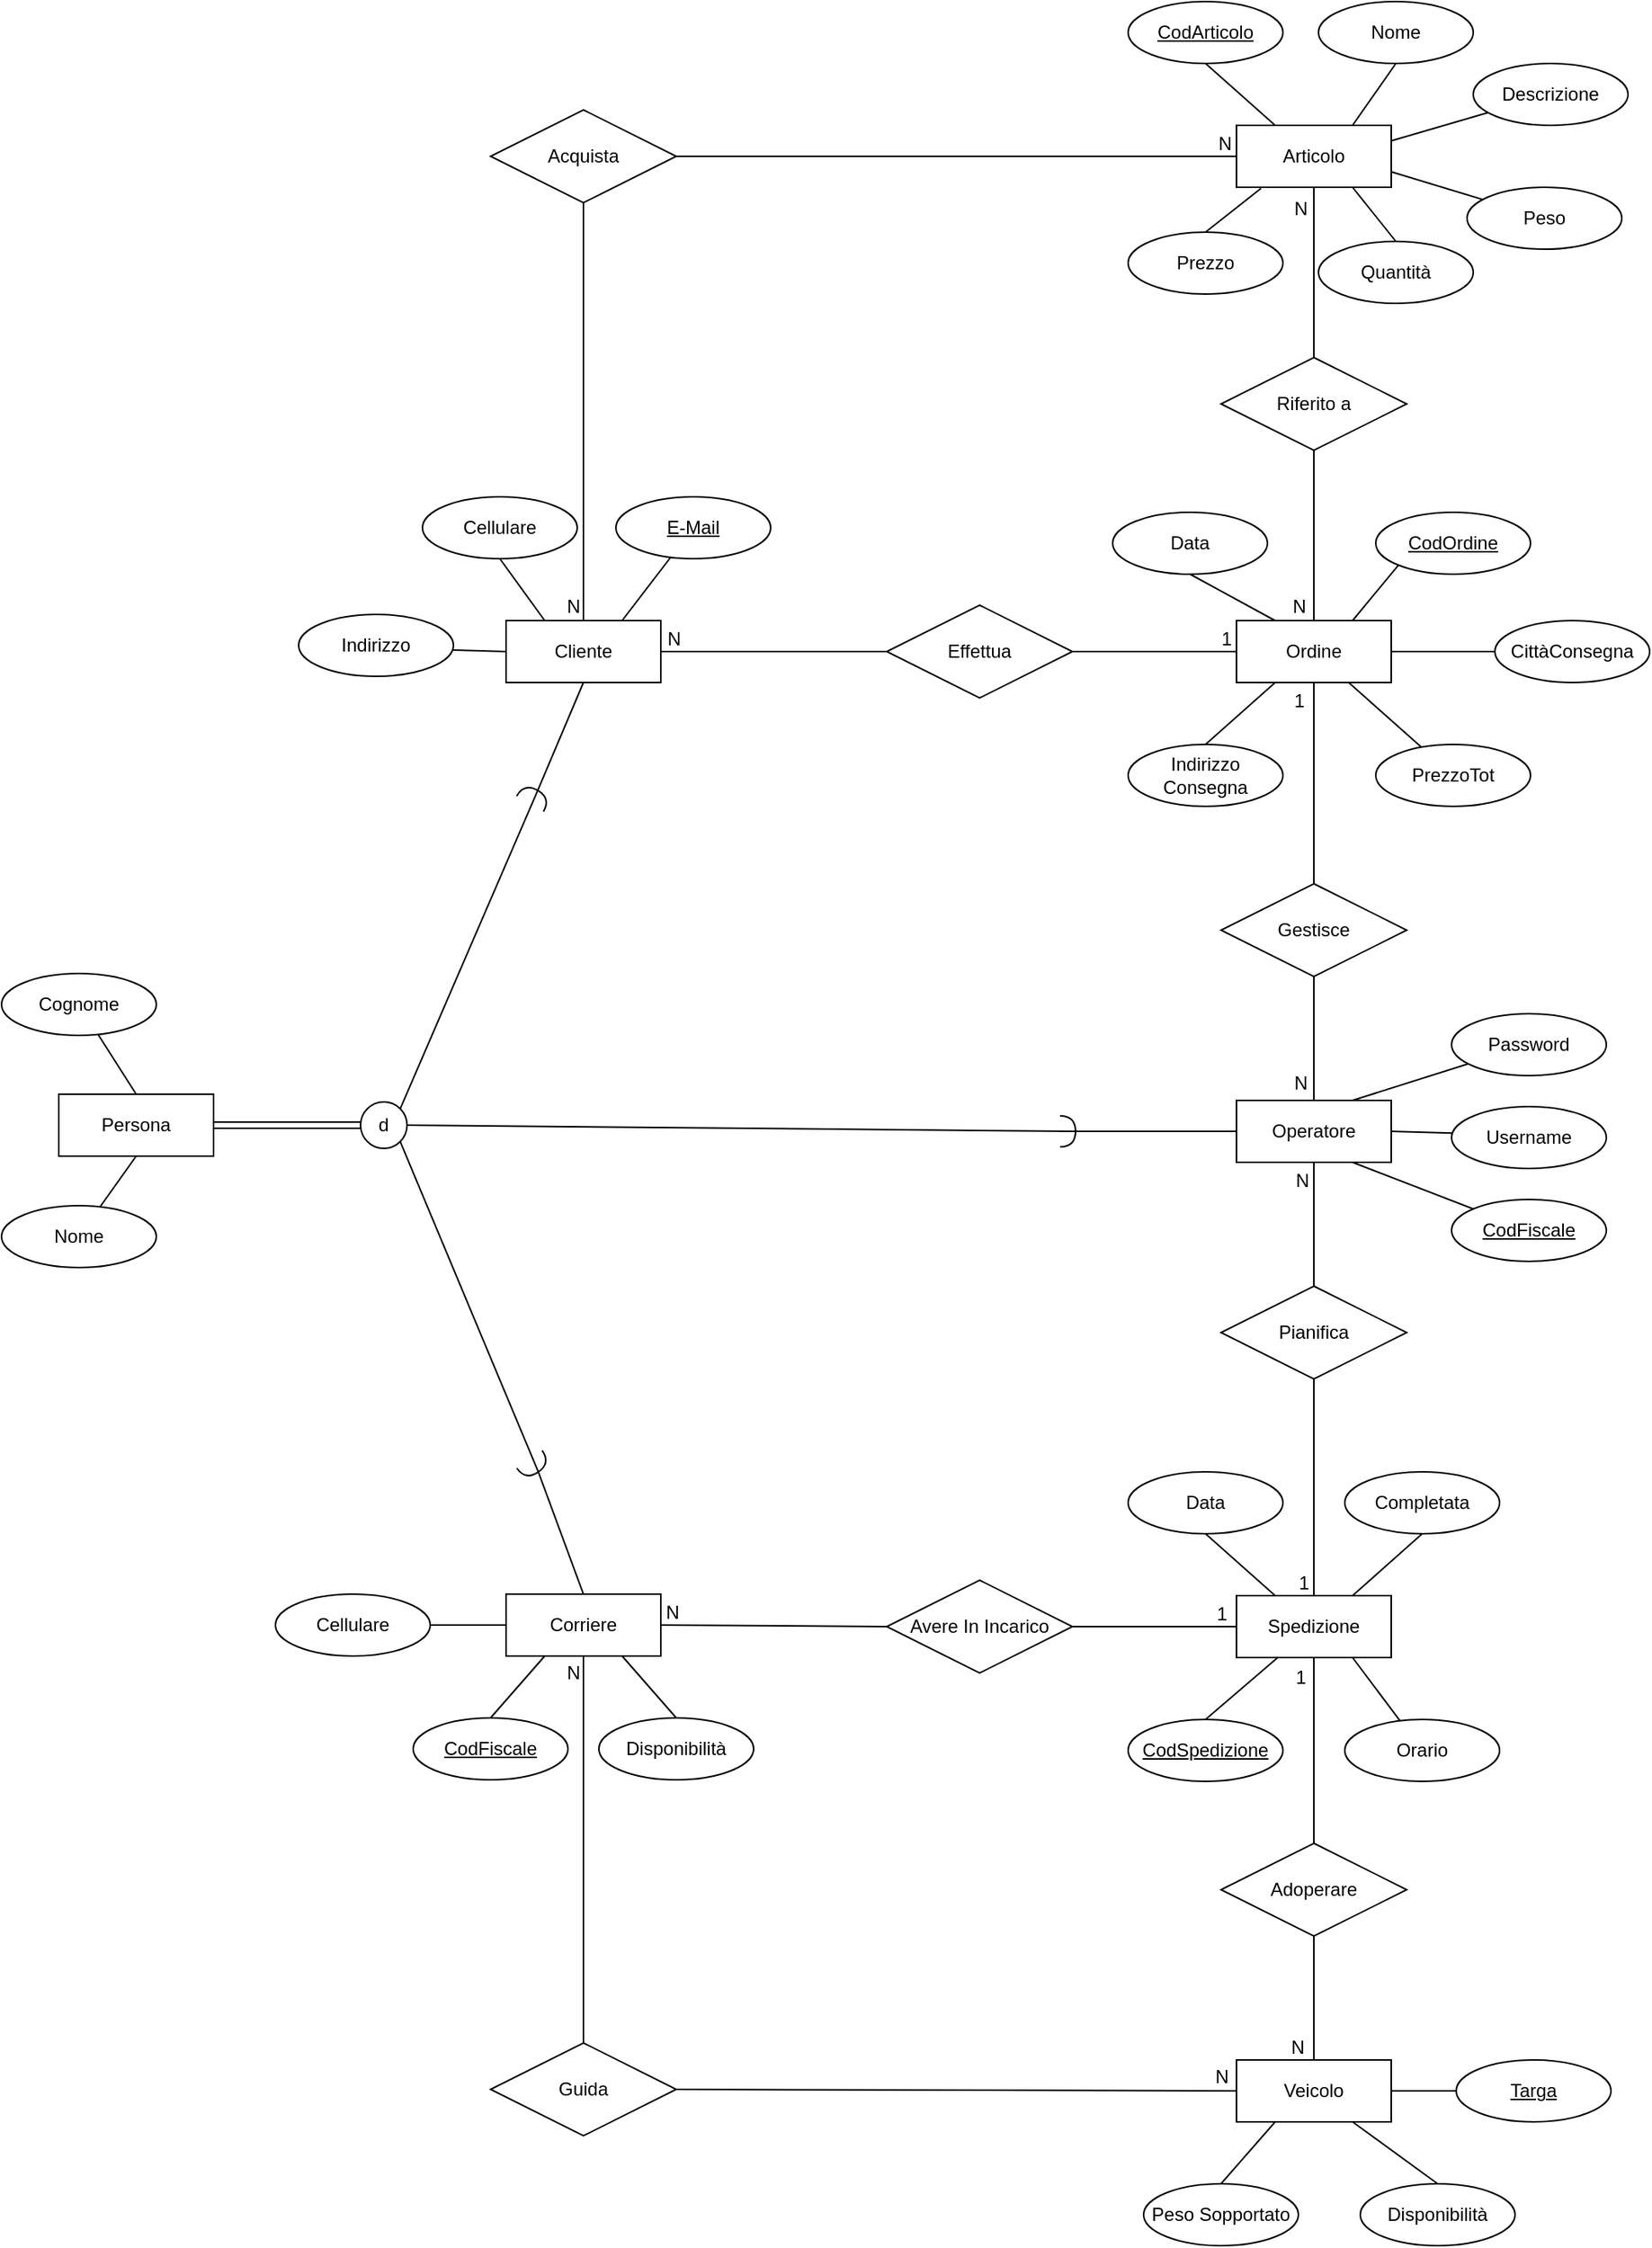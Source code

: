 <mxfile version="22.1.16" type="device">
  <diagram id="R2lEEEUBdFMjLlhIrx00" name="Page-1">
    <mxGraphModel dx="1450" dy="1653" grid="0" gridSize="10" guides="1" tooltips="1" connect="1" arrows="1" fold="1" page="1" pageScale="1" pageWidth="1150" pageHeight="1500" math="0" shadow="0" extFonts="Permanent Marker^https://fonts.googleapis.com/css?family=Permanent+Marker">
      <root>
        <mxCell id="0" />
        <mxCell id="1" parent="0" />
        <mxCell id="kjEeOHRWE89FyBnJIbyZ-1" style="edgeStyle=none;rounded=0;orthogonalLoop=1;jettySize=auto;html=1;exitX=0.75;exitY=0;exitDx=0;exitDy=0;entryX=0.5;entryY=1;entryDx=0;entryDy=0;endArrow=none;endFill=0;" parent="1" source="kjEeOHRWE89FyBnJIbyZ-7" target="kjEeOHRWE89FyBnJIbyZ-9" edge="1">
          <mxGeometry relative="1" as="geometry" />
        </mxCell>
        <mxCell id="kjEeOHRWE89FyBnJIbyZ-2" style="edgeStyle=none;rounded=0;orthogonalLoop=1;jettySize=auto;html=1;exitX=0.25;exitY=0;exitDx=0;exitDy=0;entryX=0.5;entryY=1;entryDx=0;entryDy=0;endArrow=none;endFill=0;" parent="1" source="kjEeOHRWE89FyBnJIbyZ-7" target="kjEeOHRWE89FyBnJIbyZ-8" edge="1">
          <mxGeometry relative="1" as="geometry" />
        </mxCell>
        <mxCell id="kjEeOHRWE89FyBnJIbyZ-3" style="edgeStyle=none;rounded=0;orthogonalLoop=1;jettySize=auto;html=1;endArrow=none;endFill=0;exitX=1;exitY=0.25;exitDx=0;exitDy=0;" parent="1" source="kjEeOHRWE89FyBnJIbyZ-7" target="kjEeOHRWE89FyBnJIbyZ-10" edge="1">
          <mxGeometry relative="1" as="geometry">
            <mxPoint x="1991" y="125" as="sourcePoint" />
          </mxGeometry>
        </mxCell>
        <mxCell id="kjEeOHRWE89FyBnJIbyZ-4" style="edgeStyle=none;rounded=0;orthogonalLoop=1;jettySize=auto;html=1;exitX=0.158;exitY=1.019;exitDx=0;exitDy=0;entryX=0.5;entryY=0;entryDx=0;entryDy=0;endArrow=none;endFill=0;exitPerimeter=0;" parent="1" source="kjEeOHRWE89FyBnJIbyZ-7" target="kjEeOHRWE89FyBnJIbyZ-11" edge="1">
          <mxGeometry relative="1" as="geometry" />
        </mxCell>
        <mxCell id="kjEeOHRWE89FyBnJIbyZ-6" style="edgeStyle=none;rounded=0;orthogonalLoop=1;jettySize=auto;html=1;exitX=0.75;exitY=1;exitDx=0;exitDy=0;entryX=0.5;entryY=0;entryDx=0;entryDy=0;endArrow=none;endFill=0;" parent="1" source="kjEeOHRWE89FyBnJIbyZ-7" target="kjEeOHRWE89FyBnJIbyZ-12" edge="1">
          <mxGeometry relative="1" as="geometry" />
        </mxCell>
        <mxCell id="kjEeOHRWE89FyBnJIbyZ-7" value="Articolo" style="whiteSpace=wrap;html=1;align=center;" parent="1" vertex="1">
          <mxGeometry x="1991" y="105" width="100" height="40" as="geometry" />
        </mxCell>
        <mxCell id="kjEeOHRWE89FyBnJIbyZ-8" value="CodArticolo" style="ellipse;whiteSpace=wrap;html=1;align=center;fontStyle=4;" parent="1" vertex="1">
          <mxGeometry x="1921" y="25" width="100" height="40" as="geometry" />
        </mxCell>
        <mxCell id="kjEeOHRWE89FyBnJIbyZ-9" value="Nome" style="ellipse;whiteSpace=wrap;html=1;align=center;" parent="1" vertex="1">
          <mxGeometry x="2044" y="25" width="100" height="40" as="geometry" />
        </mxCell>
        <mxCell id="kjEeOHRWE89FyBnJIbyZ-10" value="Descrizione" style="ellipse;whiteSpace=wrap;html=1;align=center;" parent="1" vertex="1">
          <mxGeometry x="2144" y="65" width="100" height="40" as="geometry" />
        </mxCell>
        <mxCell id="kjEeOHRWE89FyBnJIbyZ-11" value="Prezzo" style="ellipse;whiteSpace=wrap;html=1;align=center;" parent="1" vertex="1">
          <mxGeometry x="1921" y="174" width="100" height="40" as="geometry" />
        </mxCell>
        <mxCell id="kjEeOHRWE89FyBnJIbyZ-12" value="Quantità" style="ellipse;whiteSpace=wrap;html=1;align=center;" parent="1" vertex="1">
          <mxGeometry x="2044" y="180" width="100" height="40" as="geometry" />
        </mxCell>
        <mxCell id="kjEeOHRWE89FyBnJIbyZ-13" style="edgeStyle=none;rounded=0;orthogonalLoop=1;jettySize=auto;html=1;exitX=0.75;exitY=0;exitDx=0;exitDy=0;entryX=0;entryY=1;entryDx=0;entryDy=0;endArrow=none;endFill=0;" parent="1" source="kjEeOHRWE89FyBnJIbyZ-17" target="kjEeOHRWE89FyBnJIbyZ-20" edge="1">
          <mxGeometry relative="1" as="geometry" />
        </mxCell>
        <mxCell id="kjEeOHRWE89FyBnJIbyZ-14" style="edgeStyle=none;rounded=0;orthogonalLoop=1;jettySize=auto;html=1;exitX=0.25;exitY=0;exitDx=0;exitDy=0;entryX=0.5;entryY=1;entryDx=0;entryDy=0;endArrow=none;endFill=0;" parent="1" source="kjEeOHRWE89FyBnJIbyZ-17" target="kjEeOHRWE89FyBnJIbyZ-19" edge="1">
          <mxGeometry relative="1" as="geometry" />
        </mxCell>
        <mxCell id="kjEeOHRWE89FyBnJIbyZ-15" style="edgeStyle=none;rounded=0;orthogonalLoop=1;jettySize=auto;html=1;exitX=1;exitY=0.5;exitDx=0;exitDy=0;entryX=0;entryY=0.5;entryDx=0;entryDy=0;endArrow=none;endFill=0;" parent="1" source="kjEeOHRWE89FyBnJIbyZ-17" target="kjEeOHRWE89FyBnJIbyZ-21" edge="1">
          <mxGeometry relative="1" as="geometry" />
        </mxCell>
        <mxCell id="kjEeOHRWE89FyBnJIbyZ-16" style="edgeStyle=none;rounded=0;orthogonalLoop=1;jettySize=auto;html=1;exitX=0.25;exitY=1;exitDx=0;exitDy=0;entryX=0.5;entryY=0;entryDx=0;entryDy=0;endArrow=none;endFill=0;" parent="1" source="kjEeOHRWE89FyBnJIbyZ-17" target="kjEeOHRWE89FyBnJIbyZ-22" edge="1">
          <mxGeometry relative="1" as="geometry" />
        </mxCell>
        <mxCell id="kjEeOHRWE89FyBnJIbyZ-17" value="Ordine" style="whiteSpace=wrap;html=1;align=center;" parent="1" vertex="1">
          <mxGeometry x="1991" y="425" width="100" height="40" as="geometry" />
        </mxCell>
        <mxCell id="kjEeOHRWE89FyBnJIbyZ-18" value="Riferito a" style="shape=rhombus;perimeter=rhombusPerimeter;whiteSpace=wrap;html=1;align=center;" parent="1" vertex="1">
          <mxGeometry x="1981" y="255" width="120" height="60" as="geometry" />
        </mxCell>
        <mxCell id="kjEeOHRWE89FyBnJIbyZ-19" value="Data" style="ellipse;whiteSpace=wrap;html=1;align=center;" parent="1" vertex="1">
          <mxGeometry x="1911" y="355" width="100" height="40" as="geometry" />
        </mxCell>
        <mxCell id="kjEeOHRWE89FyBnJIbyZ-20" value="CodOrdine" style="ellipse;whiteSpace=wrap;html=1;align=center;fontStyle=4;" parent="1" vertex="1">
          <mxGeometry x="2081" y="355" width="100" height="40" as="geometry" />
        </mxCell>
        <mxCell id="kjEeOHRWE89FyBnJIbyZ-21" value="CittàConsegna" style="ellipse;whiteSpace=wrap;html=1;align=center;" parent="1" vertex="1">
          <mxGeometry x="2158" y="425" width="100" height="40" as="geometry" />
        </mxCell>
        <mxCell id="kjEeOHRWE89FyBnJIbyZ-22" value="Indirizzo Consegna" style="ellipse;whiteSpace=wrap;html=1;align=center;" parent="1" vertex="1">
          <mxGeometry x="1921" y="505" width="100" height="40" as="geometry" />
        </mxCell>
        <mxCell id="kjEeOHRWE89FyBnJIbyZ-23" value="" style="endArrow=none;html=1;rounded=0;entryX=0.5;entryY=0;entryDx=0;entryDy=0;exitX=0.5;exitY=1;exitDx=0;exitDy=0;" parent="1" source="kjEeOHRWE89FyBnJIbyZ-18" target="kjEeOHRWE89FyBnJIbyZ-17" edge="1">
          <mxGeometry relative="1" as="geometry">
            <mxPoint x="1961" y="595" as="sourcePoint" />
            <mxPoint x="2121" y="595" as="targetPoint" />
            <Array as="points" />
          </mxGeometry>
        </mxCell>
        <mxCell id="kjEeOHRWE89FyBnJIbyZ-24" value="N" style="resizable=0;html=1;whiteSpace=wrap;align=right;verticalAlign=bottom;" parent="kjEeOHRWE89FyBnJIbyZ-23" connectable="0" vertex="1">
          <mxGeometry x="1" relative="1" as="geometry">
            <mxPoint x="-4" y="-1" as="offset" />
          </mxGeometry>
        </mxCell>
        <mxCell id="kjEeOHRWE89FyBnJIbyZ-25" value="" style="endArrow=none;html=1;rounded=0;entryX=0.5;entryY=1;entryDx=0;entryDy=0;exitX=0.5;exitY=0;exitDx=0;exitDy=0;" parent="1" source="kjEeOHRWE89FyBnJIbyZ-18" target="kjEeOHRWE89FyBnJIbyZ-7" edge="1">
          <mxGeometry relative="1" as="geometry">
            <mxPoint x="1961" y="475" as="sourcePoint" />
            <mxPoint x="2121" y="475" as="targetPoint" />
          </mxGeometry>
        </mxCell>
        <mxCell id="kjEeOHRWE89FyBnJIbyZ-26" value="N" style="resizable=0;html=1;whiteSpace=wrap;align=right;verticalAlign=bottom;" parent="kjEeOHRWE89FyBnJIbyZ-25" connectable="0" vertex="1">
          <mxGeometry x="1" relative="1" as="geometry">
            <mxPoint x="-3" y="22" as="offset" />
          </mxGeometry>
        </mxCell>
        <mxCell id="kjEeOHRWE89FyBnJIbyZ-30" style="edgeStyle=none;rounded=0;orthogonalLoop=1;jettySize=auto;html=1;entryX=0.5;entryY=0;entryDx=0;entryDy=0;endArrow=none;endFill=0;" parent="1" source="kjEeOHRWE89FyBnJIbyZ-32" target="kjEeOHRWE89FyBnJIbyZ-33" edge="1">
          <mxGeometry relative="1" as="geometry" />
        </mxCell>
        <mxCell id="kjEeOHRWE89FyBnJIbyZ-31" style="edgeStyle=none;rounded=0;orthogonalLoop=1;jettySize=auto;html=1;exitX=0;exitY=0.5;exitDx=0;exitDy=0;" parent="1" source="kjEeOHRWE89FyBnJIbyZ-32" edge="1">
          <mxGeometry relative="1" as="geometry">
            <mxPoint x="1990.529" y="1075.176" as="targetPoint" />
          </mxGeometry>
        </mxCell>
        <mxCell id="kjEeOHRWE89FyBnJIbyZ-32" value="Spedizione" style="whiteSpace=wrap;html=1;align=center;" parent="1" vertex="1">
          <mxGeometry x="1991" y="1055" width="100" height="40" as="geometry" />
        </mxCell>
        <mxCell id="kjEeOHRWE89FyBnJIbyZ-33" value="CodSpedizione" style="ellipse;whiteSpace=wrap;html=1;align=center;fontStyle=4;" parent="1" vertex="1">
          <mxGeometry x="1921" y="1135" width="100" height="40" as="geometry" />
        </mxCell>
        <mxCell id="kjEeOHRWE89FyBnJIbyZ-34" style="edgeStyle=none;rounded=0;orthogonalLoop=1;jettySize=auto;html=1;exitX=0.5;exitY=1;exitDx=0;exitDy=0;entryX=0.25;entryY=0;entryDx=0;entryDy=0;endArrow=none;endFill=0;" parent="1" source="kjEeOHRWE89FyBnJIbyZ-35" target="kjEeOHRWE89FyBnJIbyZ-32" edge="1">
          <mxGeometry relative="1" as="geometry" />
        </mxCell>
        <mxCell id="kjEeOHRWE89FyBnJIbyZ-35" value="Data" style="ellipse;whiteSpace=wrap;html=1;align=center;" parent="1" vertex="1">
          <mxGeometry x="1921" y="975" width="100" height="40" as="geometry" />
        </mxCell>
        <mxCell id="kjEeOHRWE89FyBnJIbyZ-36" style="edgeStyle=none;rounded=0;orthogonalLoop=1;jettySize=auto;html=1;exitX=0.5;exitY=1;exitDx=0;exitDy=0;entryX=0.75;entryY=0;entryDx=0;entryDy=0;endArrow=none;endFill=0;" parent="1" source="kjEeOHRWE89FyBnJIbyZ-37" target="kjEeOHRWE89FyBnJIbyZ-32" edge="1">
          <mxGeometry relative="1" as="geometry" />
        </mxCell>
        <mxCell id="kjEeOHRWE89FyBnJIbyZ-37" value="Completata" style="ellipse;whiteSpace=wrap;html=1;align=center;" parent="1" vertex="1">
          <mxGeometry x="2061" y="975" width="100" height="40" as="geometry" />
        </mxCell>
        <mxCell id="kjEeOHRWE89FyBnJIbyZ-38" value="Veicolo" style="whiteSpace=wrap;html=1;align=center;" parent="1" vertex="1">
          <mxGeometry x="1991" y="1355" width="100" height="40" as="geometry" />
        </mxCell>
        <mxCell id="kjEeOHRWE89FyBnJIbyZ-39" value="Adoperare" style="shape=rhombus;perimeter=rhombusPerimeter;whiteSpace=wrap;html=1;align=center;" parent="1" vertex="1">
          <mxGeometry x="1981" y="1215" width="120" height="60" as="geometry" />
        </mxCell>
        <mxCell id="kjEeOHRWE89FyBnJIbyZ-40" style="edgeStyle=none;rounded=0;orthogonalLoop=1;jettySize=auto;html=1;entryX=1;entryY=0.5;entryDx=0;entryDy=0;endArrow=none;endFill=0;" parent="1" source="kjEeOHRWE89FyBnJIbyZ-41" target="kjEeOHRWE89FyBnJIbyZ-38" edge="1">
          <mxGeometry relative="1" as="geometry" />
        </mxCell>
        <mxCell id="kjEeOHRWE89FyBnJIbyZ-41" value="Targa" style="ellipse;whiteSpace=wrap;html=1;align=center;fontStyle=4;" parent="1" vertex="1">
          <mxGeometry x="2133" y="1355" width="100" height="40" as="geometry" />
        </mxCell>
        <mxCell id="kjEeOHRWE89FyBnJIbyZ-42" style="edgeStyle=none;rounded=0;orthogonalLoop=1;jettySize=auto;html=1;exitX=0.5;exitY=0;exitDx=0;exitDy=0;entryX=0.25;entryY=1;entryDx=0;entryDy=0;endArrow=none;endFill=0;" parent="1" source="kjEeOHRWE89FyBnJIbyZ-43" target="kjEeOHRWE89FyBnJIbyZ-38" edge="1">
          <mxGeometry relative="1" as="geometry" />
        </mxCell>
        <mxCell id="kjEeOHRWE89FyBnJIbyZ-43" value="Peso Sopportato" style="ellipse;whiteSpace=wrap;html=1;align=center;" parent="1" vertex="1">
          <mxGeometry x="1931" y="1435" width="100" height="40" as="geometry" />
        </mxCell>
        <mxCell id="kjEeOHRWE89FyBnJIbyZ-44" style="edgeStyle=none;rounded=0;orthogonalLoop=1;jettySize=auto;html=1;exitX=0.5;exitY=0;exitDx=0;exitDy=0;entryX=0.75;entryY=1;entryDx=0;entryDy=0;endArrow=none;endFill=0;" parent="1" source="kjEeOHRWE89FyBnJIbyZ-45" target="kjEeOHRWE89FyBnJIbyZ-38" edge="1">
          <mxGeometry relative="1" as="geometry" />
        </mxCell>
        <mxCell id="kjEeOHRWE89FyBnJIbyZ-45" value="Disponibilità" style="ellipse;whiteSpace=wrap;html=1;align=center;" parent="1" vertex="1">
          <mxGeometry x="2071" y="1435" width="100" height="40" as="geometry" />
        </mxCell>
        <mxCell id="kjEeOHRWE89FyBnJIbyZ-49" value="" style="endArrow=none;html=1;rounded=0;entryX=0.5;entryY=1;entryDx=0;entryDy=0;exitX=0.5;exitY=0;exitDx=0;exitDy=0;" parent="1" source="kjEeOHRWE89FyBnJIbyZ-39" target="kjEeOHRWE89FyBnJIbyZ-32" edge="1">
          <mxGeometry relative="1" as="geometry">
            <mxPoint x="1841" y="955" as="sourcePoint" />
            <mxPoint x="2001" y="955" as="targetPoint" />
          </mxGeometry>
        </mxCell>
        <mxCell id="kjEeOHRWE89FyBnJIbyZ-50" value="N" style="resizable=0;html=1;whiteSpace=wrap;align=right;verticalAlign=bottom;" parent="kjEeOHRWE89FyBnJIbyZ-49" connectable="0" vertex="1">
          <mxGeometry x="1" relative="1" as="geometry">
            <mxPoint x="-5" y="260" as="offset" />
          </mxGeometry>
        </mxCell>
        <mxCell id="kjEeOHRWE89FyBnJIbyZ-51" value="" style="endArrow=none;html=1;rounded=0;entryX=0.5;entryY=0;entryDx=0;entryDy=0;exitX=0.5;exitY=1;exitDx=0;exitDy=0;" parent="1" source="kjEeOHRWE89FyBnJIbyZ-39" target="kjEeOHRWE89FyBnJIbyZ-38" edge="1">
          <mxGeometry relative="1" as="geometry">
            <mxPoint x="1841" y="955" as="sourcePoint" />
            <mxPoint x="2001" y="955" as="targetPoint" />
          </mxGeometry>
        </mxCell>
        <mxCell id="kjEeOHRWE89FyBnJIbyZ-52" value="1" style="resizable=0;html=1;whiteSpace=wrap;align=right;verticalAlign=bottom;" parent="kjEeOHRWE89FyBnJIbyZ-51" connectable="0" vertex="1">
          <mxGeometry x="1" relative="1" as="geometry">
            <mxPoint x="-4" y="-239" as="offset" />
          </mxGeometry>
        </mxCell>
        <mxCell id="kjEeOHRWE89FyBnJIbyZ-53" style="rounded=0;orthogonalLoop=1;jettySize=auto;html=1;endArrow=none;endFill=0;" parent="1" source="kjEeOHRWE89FyBnJIbyZ-54" target="kjEeOHRWE89FyBnJIbyZ-17" edge="1">
          <mxGeometry relative="1" as="geometry" />
        </mxCell>
        <mxCell id="kjEeOHRWE89FyBnJIbyZ-54" value="PrezzoTot" style="ellipse;whiteSpace=wrap;html=1;align=center;" parent="1" vertex="1">
          <mxGeometry x="2081" y="505" width="100" height="40" as="geometry" />
        </mxCell>
        <mxCell id="kjEeOHRWE89FyBnJIbyZ-55" value="Operatore" style="whiteSpace=wrap;html=1;align=center;" parent="1" vertex="1">
          <mxGeometry x="1991" y="735" width="100" height="40" as="geometry" />
        </mxCell>
        <mxCell id="kjEeOHRWE89FyBnJIbyZ-56" style="rounded=0;orthogonalLoop=1;jettySize=auto;html=1;entryX=0.75;entryY=1;entryDx=0;entryDy=0;endArrow=none;endFill=0;" parent="1" source="kjEeOHRWE89FyBnJIbyZ-57" target="kjEeOHRWE89FyBnJIbyZ-32" edge="1">
          <mxGeometry relative="1" as="geometry" />
        </mxCell>
        <mxCell id="kjEeOHRWE89FyBnJIbyZ-57" value="Orario" style="ellipse;whiteSpace=wrap;html=1;align=center;" parent="1" vertex="1">
          <mxGeometry x="2061" y="1135" width="100" height="40" as="geometry" />
        </mxCell>
        <mxCell id="kjEeOHRWE89FyBnJIbyZ-58" value="Pianifica" style="shape=rhombus;perimeter=rhombusPerimeter;whiteSpace=wrap;html=1;align=center;" parent="1" vertex="1">
          <mxGeometry x="1981" y="855" width="120" height="60" as="geometry" />
        </mxCell>
        <mxCell id="kjEeOHRWE89FyBnJIbyZ-59" value="" style="endArrow=none;html=1;rounded=0;entryX=0.5;entryY=0;entryDx=0;entryDy=0;exitX=0.5;exitY=1;exitDx=0;exitDy=0;" parent="1" source="kjEeOHRWE89FyBnJIbyZ-58" target="kjEeOHRWE89FyBnJIbyZ-32" edge="1">
          <mxGeometry relative="1" as="geometry">
            <mxPoint x="2091" y="895" as="sourcePoint" />
            <mxPoint x="2251" y="895" as="targetPoint" />
          </mxGeometry>
        </mxCell>
        <mxCell id="kjEeOHRWE89FyBnJIbyZ-60" value="N" style="resizable=0;html=1;whiteSpace=wrap;align=right;verticalAlign=bottom;" parent="kjEeOHRWE89FyBnJIbyZ-59" connectable="0" vertex="1">
          <mxGeometry x="1" relative="1" as="geometry">
            <mxPoint x="-2" y="-260" as="offset" />
          </mxGeometry>
        </mxCell>
        <mxCell id="kjEeOHRWE89FyBnJIbyZ-61" value="" style="endArrow=none;html=1;rounded=0;entryX=0.5;entryY=1;entryDx=0;entryDy=0;exitX=0.5;exitY=0;exitDx=0;exitDy=0;" parent="1" source="kjEeOHRWE89FyBnJIbyZ-58" target="kjEeOHRWE89FyBnJIbyZ-55" edge="1">
          <mxGeometry relative="1" as="geometry">
            <mxPoint x="2091" y="995" as="sourcePoint" />
            <mxPoint x="2251" y="995" as="targetPoint" />
          </mxGeometry>
        </mxCell>
        <mxCell id="kjEeOHRWE89FyBnJIbyZ-62" value="1" style="resizable=0;html=1;whiteSpace=wrap;align=right;verticalAlign=bottom;" parent="kjEeOHRWE89FyBnJIbyZ-61" connectable="0" vertex="1">
          <mxGeometry x="1" relative="1" as="geometry">
            <mxPoint x="-2" y="280" as="offset" />
          </mxGeometry>
        </mxCell>
        <mxCell id="kjEeOHRWE89FyBnJIbyZ-63" value="Gestisce" style="shape=rhombus;perimeter=rhombusPerimeter;whiteSpace=wrap;html=1;align=center;" parent="1" vertex="1">
          <mxGeometry x="1981" y="595" width="120" height="60" as="geometry" />
        </mxCell>
        <mxCell id="kjEeOHRWE89FyBnJIbyZ-64" value="" style="endArrow=none;html=1;rounded=0;entryX=0.5;entryY=1;entryDx=0;entryDy=0;exitX=0.5;exitY=0;exitDx=0;exitDy=0;" parent="1" source="kjEeOHRWE89FyBnJIbyZ-63" target="kjEeOHRWE89FyBnJIbyZ-17" edge="1">
          <mxGeometry relative="1" as="geometry">
            <mxPoint x="2091" y="635" as="sourcePoint" />
            <mxPoint x="2251" y="635" as="targetPoint" />
          </mxGeometry>
        </mxCell>
        <mxCell id="kjEeOHRWE89FyBnJIbyZ-65" value="N" style="resizable=0;html=1;whiteSpace=wrap;align=right;verticalAlign=bottom;" parent="kjEeOHRWE89FyBnJIbyZ-64" connectable="0" vertex="1">
          <mxGeometry x="1" relative="1" as="geometry">
            <mxPoint x="-3" y="267" as="offset" />
          </mxGeometry>
        </mxCell>
        <mxCell id="kjEeOHRWE89FyBnJIbyZ-66" value="" style="endArrow=none;html=1;rounded=0;entryX=0.5;entryY=0;entryDx=0;entryDy=0;exitX=0.5;exitY=1;exitDx=0;exitDy=0;" parent="1" source="kjEeOHRWE89FyBnJIbyZ-63" target="kjEeOHRWE89FyBnJIbyZ-55" edge="1">
          <mxGeometry relative="1" as="geometry">
            <mxPoint x="2091" y="635" as="sourcePoint" />
            <mxPoint x="2251" y="635" as="targetPoint" />
          </mxGeometry>
        </mxCell>
        <mxCell id="kjEeOHRWE89FyBnJIbyZ-67" value="1" style="resizable=0;html=1;whiteSpace=wrap;align=right;verticalAlign=bottom;" parent="kjEeOHRWE89FyBnJIbyZ-66" connectable="0" vertex="1">
          <mxGeometry x="1" relative="1" as="geometry">
            <mxPoint x="-5" y="-250" as="offset" />
          </mxGeometry>
        </mxCell>
        <mxCell id="kjEeOHRWE89FyBnJIbyZ-68" style="edgeStyle=none;rounded=0;orthogonalLoop=1;jettySize=auto;html=1;entryX=1;entryY=0.5;entryDx=0;entryDy=0;endArrow=none;endFill=0;exitX=1;exitY=0.5;exitDx=0;exitDy=0;" parent="1" source="kjEeOHRWE89FyBnJIbyZ-72" target="kjEeOHRWE89FyBnJIbyZ-55" edge="1">
          <mxGeometry relative="1" as="geometry">
            <mxPoint x="1947.477" y="781.321" as="sourcePoint" />
          </mxGeometry>
        </mxCell>
        <mxCell id="kjEeOHRWE89FyBnJIbyZ-69" style="edgeStyle=none;rounded=0;orthogonalLoop=1;jettySize=auto;html=1;entryX=0.75;entryY=1;entryDx=0;entryDy=0;endArrow=none;endFill=0;" parent="1" source="kjEeOHRWE89FyBnJIbyZ-70" target="kjEeOHRWE89FyBnJIbyZ-55" edge="1">
          <mxGeometry relative="1" as="geometry" />
        </mxCell>
        <mxCell id="kjEeOHRWE89FyBnJIbyZ-70" value="CodFiscale" style="ellipse;whiteSpace=wrap;html=1;align=center;fontStyle=4;" parent="1" vertex="1">
          <mxGeometry x="2130" y="799" width="100" height="40" as="geometry" />
        </mxCell>
        <mxCell id="kjEeOHRWE89FyBnJIbyZ-72" value="Username" style="ellipse;whiteSpace=wrap;html=1;align=center;" parent="1" vertex="1">
          <mxGeometry x="2130" y="739" width="100" height="40" as="geometry" />
        </mxCell>
        <mxCell id="kjEeOHRWE89FyBnJIbyZ-73" style="edgeStyle=none;rounded=0;orthogonalLoop=1;jettySize=auto;html=1;entryX=0.75;entryY=0;entryDx=0;entryDy=0;endArrow=none;endFill=0;" parent="1" source="kjEeOHRWE89FyBnJIbyZ-74" target="kjEeOHRWE89FyBnJIbyZ-55" edge="1">
          <mxGeometry relative="1" as="geometry" />
        </mxCell>
        <mxCell id="kjEeOHRWE89FyBnJIbyZ-74" value="Password" style="ellipse;whiteSpace=wrap;html=1;align=center;" parent="1" vertex="1">
          <mxGeometry x="2130" y="679" width="100" height="40" as="geometry" />
        </mxCell>
        <mxCell id="kjEeOHRWE89FyBnJIbyZ-76" style="rounded=0;orthogonalLoop=1;jettySize=auto;html=1;entryX=1;entryY=0.75;entryDx=0;entryDy=0;endArrow=none;endFill=0;" parent="1" source="kjEeOHRWE89FyBnJIbyZ-75" target="kjEeOHRWE89FyBnJIbyZ-7" edge="1">
          <mxGeometry relative="1" as="geometry" />
        </mxCell>
        <mxCell id="kjEeOHRWE89FyBnJIbyZ-75" value="Peso" style="ellipse;whiteSpace=wrap;html=1;align=center;" parent="1" vertex="1">
          <mxGeometry x="2140" y="145" width="100" height="40" as="geometry" />
        </mxCell>
        <mxCell id="kjEeOHRWE89FyBnJIbyZ-79" value="Effettua" style="shape=rhombus;perimeter=rhombusPerimeter;whiteSpace=wrap;html=1;align=center;" parent="1" vertex="1">
          <mxGeometry x="1765" y="415" width="120" height="60" as="geometry" />
        </mxCell>
        <mxCell id="kjEeOHRWE89FyBnJIbyZ-88" value="Cliente" style="whiteSpace=wrap;html=1;align=center;" parent="1" vertex="1">
          <mxGeometry x="1519" y="425" width="100" height="40" as="geometry" />
        </mxCell>
        <mxCell id="kjEeOHRWE89FyBnJIbyZ-89" style="edgeStyle=none;rounded=0;orthogonalLoop=1;jettySize=auto;html=1;entryX=0.75;entryY=0;entryDx=0;entryDy=0;endArrow=none;endFill=0;" parent="1" source="kjEeOHRWE89FyBnJIbyZ-90" target="kjEeOHRWE89FyBnJIbyZ-88" edge="1">
          <mxGeometry relative="1" as="geometry" />
        </mxCell>
        <mxCell id="kjEeOHRWE89FyBnJIbyZ-90" value="E-Mail" style="ellipse;whiteSpace=wrap;html=1;align=center;fontStyle=4;" parent="1" vertex="1">
          <mxGeometry x="1590" y="345" width="100" height="40" as="geometry" />
        </mxCell>
        <mxCell id="kjEeOHRWE89FyBnJIbyZ-91" style="edgeStyle=none;rounded=0;orthogonalLoop=1;jettySize=auto;html=1;exitX=0;exitY=0.5;exitDx=0;exitDy=0;endArrow=none;endFill=0;entryX=0;entryY=0.5;entryDx=0;entryDy=0;" parent="1" source="kjEeOHRWE89FyBnJIbyZ-92" target="kjEeOHRWE89FyBnJIbyZ-88" edge="1">
          <mxGeometry relative="1" as="geometry">
            <mxPoint x="1619" y="445" as="targetPoint" />
          </mxGeometry>
        </mxCell>
        <mxCell id="kjEeOHRWE89FyBnJIbyZ-92" value="Indirizzo" style="ellipse;whiteSpace=wrap;html=1;align=center;" parent="1" vertex="1">
          <mxGeometry x="1385" y="421" width="100" height="40" as="geometry" />
        </mxCell>
        <mxCell id="kjEeOHRWE89FyBnJIbyZ-93" style="edgeStyle=none;rounded=0;orthogonalLoop=1;jettySize=auto;html=1;exitX=0.5;exitY=1;exitDx=0;exitDy=0;entryX=0.25;entryY=0;entryDx=0;entryDy=0;endArrow=none;endFill=0;" parent="1" source="kjEeOHRWE89FyBnJIbyZ-94" target="kjEeOHRWE89FyBnJIbyZ-88" edge="1">
          <mxGeometry relative="1" as="geometry">
            <Array as="points" />
          </mxGeometry>
        </mxCell>
        <mxCell id="kjEeOHRWE89FyBnJIbyZ-94" value="Cellulare" style="ellipse;whiteSpace=wrap;html=1;align=center;" parent="1" vertex="1">
          <mxGeometry x="1465" y="345" width="100" height="40" as="geometry" />
        </mxCell>
        <mxCell id="kjEeOHRWE89FyBnJIbyZ-96" value="" style="endArrow=none;html=1;rounded=0;entryX=0;entryY=0.5;entryDx=0;entryDy=0;exitX=1;exitY=0.5;exitDx=0;exitDy=0;" parent="1" source="kjEeOHRWE89FyBnJIbyZ-79" target="kjEeOHRWE89FyBnJIbyZ-17" edge="1">
          <mxGeometry relative="1" as="geometry">
            <mxPoint x="1600" y="546" as="sourcePoint" />
            <mxPoint x="1760" y="546" as="targetPoint" />
          </mxGeometry>
        </mxCell>
        <mxCell id="kjEeOHRWE89FyBnJIbyZ-97" value="1" style="resizable=0;html=1;whiteSpace=wrap;align=right;verticalAlign=bottom;" parent="kjEeOHRWE89FyBnJIbyZ-96" connectable="0" vertex="1">
          <mxGeometry x="1" relative="1" as="geometry">
            <mxPoint x="-2" as="offset" />
          </mxGeometry>
        </mxCell>
        <mxCell id="kjEeOHRWE89FyBnJIbyZ-98" value="" style="endArrow=none;html=1;rounded=0;entryX=1;entryY=0.5;entryDx=0;entryDy=0;exitX=0;exitY=0.5;exitDx=0;exitDy=0;" parent="1" source="kjEeOHRWE89FyBnJIbyZ-79" target="kjEeOHRWE89FyBnJIbyZ-88" edge="1">
          <mxGeometry relative="1" as="geometry">
            <mxPoint x="1647" y="546" as="sourcePoint" />
            <mxPoint x="1807" y="546" as="targetPoint" />
          </mxGeometry>
        </mxCell>
        <mxCell id="kjEeOHRWE89FyBnJIbyZ-99" value="N" style="resizable=0;html=1;whiteSpace=wrap;align=right;verticalAlign=bottom;" parent="kjEeOHRWE89FyBnJIbyZ-98" connectable="0" vertex="1">
          <mxGeometry x="1" relative="1" as="geometry">
            <mxPoint x="14" as="offset" />
          </mxGeometry>
        </mxCell>
        <mxCell id="kjEeOHRWE89FyBnJIbyZ-100" value="Acquista" style="shape=rhombus;perimeter=rhombusPerimeter;whiteSpace=wrap;html=1;align=center;" parent="1" vertex="1">
          <mxGeometry x="1509" y="95" width="120" height="60" as="geometry" />
        </mxCell>
        <mxCell id="kjEeOHRWE89FyBnJIbyZ-101" value="" style="endArrow=none;html=1;rounded=0;entryX=0;entryY=0.5;entryDx=0;entryDy=0;exitX=1;exitY=0.5;exitDx=0;exitDy=0;" parent="1" source="kjEeOHRWE89FyBnJIbyZ-100" target="kjEeOHRWE89FyBnJIbyZ-7" edge="1">
          <mxGeometry relative="1" as="geometry">
            <mxPoint x="1555" y="386" as="sourcePoint" />
            <mxPoint x="1715" y="386" as="targetPoint" />
          </mxGeometry>
        </mxCell>
        <mxCell id="kjEeOHRWE89FyBnJIbyZ-102" value="N" style="resizable=0;html=1;whiteSpace=wrap;align=right;verticalAlign=bottom;" parent="kjEeOHRWE89FyBnJIbyZ-101" connectable="0" vertex="1">
          <mxGeometry x="1" relative="1" as="geometry">
            <mxPoint x="-2" as="offset" />
          </mxGeometry>
        </mxCell>
        <mxCell id="kjEeOHRWE89FyBnJIbyZ-103" value="" style="endArrow=none;html=1;rounded=0;entryX=0.5;entryY=0;entryDx=0;entryDy=0;exitX=0.5;exitY=1;exitDx=0;exitDy=0;" parent="1" source="kjEeOHRWE89FyBnJIbyZ-100" target="kjEeOHRWE89FyBnJIbyZ-88" edge="1">
          <mxGeometry relative="1" as="geometry">
            <mxPoint x="1602" y="386" as="sourcePoint" />
            <mxPoint x="1762" y="386" as="targetPoint" />
          </mxGeometry>
        </mxCell>
        <mxCell id="kjEeOHRWE89FyBnJIbyZ-104" value="N" style="resizable=0;html=1;whiteSpace=wrap;align=right;verticalAlign=bottom;" parent="kjEeOHRWE89FyBnJIbyZ-103" connectable="0" vertex="1">
          <mxGeometry x="1" relative="1" as="geometry">
            <mxPoint x="-1" y="-1" as="offset" />
          </mxGeometry>
        </mxCell>
        <mxCell id="kjEeOHRWE89FyBnJIbyZ-105" value="Avere In Incarico" style="shape=rhombus;perimeter=rhombusPerimeter;whiteSpace=wrap;html=1;align=center;" parent="1" vertex="1">
          <mxGeometry x="1765" y="1045" width="120" height="60" as="geometry" />
        </mxCell>
        <mxCell id="kjEeOHRWE89FyBnJIbyZ-106" value="Corriere" style="whiteSpace=wrap;html=1;align=center;" parent="1" vertex="1">
          <mxGeometry x="1519" y="1054" width="100" height="40" as="geometry" />
        </mxCell>
        <mxCell id="kjEeOHRWE89FyBnJIbyZ-107" style="edgeStyle=none;rounded=0;orthogonalLoop=1;jettySize=auto;html=1;exitX=0.5;exitY=0;exitDx=0;exitDy=0;entryX=0.25;entryY=1;entryDx=0;entryDy=0;endArrow=none;endFill=0;" parent="1" source="kjEeOHRWE89FyBnJIbyZ-108" target="kjEeOHRWE89FyBnJIbyZ-106" edge="1">
          <mxGeometry relative="1" as="geometry" />
        </mxCell>
        <mxCell id="kjEeOHRWE89FyBnJIbyZ-108" value="CodFiscale" style="ellipse;whiteSpace=wrap;html=1;align=center;fontStyle=4;" parent="1" vertex="1">
          <mxGeometry x="1459" y="1134" width="100" height="40" as="geometry" />
        </mxCell>
        <mxCell id="kjEeOHRWE89FyBnJIbyZ-109" style="edgeStyle=none;rounded=0;orthogonalLoop=1;jettySize=auto;html=1;exitX=0.5;exitY=0;exitDx=0;exitDy=0;entryX=0.75;entryY=1;entryDx=0;entryDy=0;endArrow=none;endFill=0;" parent="1" source="kjEeOHRWE89FyBnJIbyZ-110" target="kjEeOHRWE89FyBnJIbyZ-106" edge="1">
          <mxGeometry relative="1" as="geometry" />
        </mxCell>
        <mxCell id="kjEeOHRWE89FyBnJIbyZ-110" value="Disponibilità" style="ellipse;whiteSpace=wrap;html=1;align=center;" parent="1" vertex="1">
          <mxGeometry x="1579" y="1134" width="100" height="40" as="geometry" />
        </mxCell>
        <mxCell id="kjEeOHRWE89FyBnJIbyZ-113" style="edgeStyle=none;rounded=0;orthogonalLoop=1;jettySize=auto;html=1;entryX=0;entryY=0.5;entryDx=0;entryDy=0;endArrow=none;endFill=0;" parent="1" source="kjEeOHRWE89FyBnJIbyZ-114" target="kjEeOHRWE89FyBnJIbyZ-106" edge="1">
          <mxGeometry relative="1" as="geometry" />
        </mxCell>
        <mxCell id="kjEeOHRWE89FyBnJIbyZ-114" value="Cellulare" style="ellipse;whiteSpace=wrap;html=1;align=center;" parent="1" vertex="1">
          <mxGeometry x="1370" y="1054" width="100" height="40" as="geometry" />
        </mxCell>
        <mxCell id="kjEeOHRWE89FyBnJIbyZ-115" value="" style="endArrow=none;html=1;rounded=0;entryX=1;entryY=0.5;entryDx=0;entryDy=0;exitX=0;exitY=0.5;exitDx=0;exitDy=0;" parent="1" source="kjEeOHRWE89FyBnJIbyZ-105" target="kjEeOHRWE89FyBnJIbyZ-106" edge="1">
          <mxGeometry relative="1" as="geometry">
            <mxPoint x="1664" y="1144" as="sourcePoint" />
            <mxPoint x="1824" y="1144" as="targetPoint" />
          </mxGeometry>
        </mxCell>
        <mxCell id="kjEeOHRWE89FyBnJIbyZ-116" value="N" style="resizable=0;html=1;whiteSpace=wrap;align=right;verticalAlign=bottom;" parent="kjEeOHRWE89FyBnJIbyZ-115" connectable="0" vertex="1">
          <mxGeometry x="1" relative="1" as="geometry">
            <mxPoint x="13" as="offset" />
          </mxGeometry>
        </mxCell>
        <mxCell id="kjEeOHRWE89FyBnJIbyZ-122" value="" style="endArrow=none;html=1;rounded=0;entryX=0;entryY=0.5;entryDx=0;entryDy=0;exitX=1;exitY=0.5;exitDx=0;exitDy=0;" parent="1" source="kjEeOHRWE89FyBnJIbyZ-105" target="kjEeOHRWE89FyBnJIbyZ-32" edge="1">
          <mxGeometry relative="1" as="geometry">
            <mxPoint x="1745" y="1261" as="sourcePoint" />
            <mxPoint x="1905" y="1261" as="targetPoint" />
          </mxGeometry>
        </mxCell>
        <mxCell id="kjEeOHRWE89FyBnJIbyZ-123" value="1" style="resizable=0;html=1;whiteSpace=wrap;align=right;verticalAlign=bottom;" parent="kjEeOHRWE89FyBnJIbyZ-122" connectable="0" vertex="1">
          <mxGeometry x="1" relative="1" as="geometry">
            <mxPoint x="-5" as="offset" />
          </mxGeometry>
        </mxCell>
        <mxCell id="kjEeOHRWE89FyBnJIbyZ-124" value="Guida" style="shape=rhombus;perimeter=rhombusPerimeter;whiteSpace=wrap;html=1;align=center;" parent="1" vertex="1">
          <mxGeometry x="1509" y="1344" width="120" height="60" as="geometry" />
        </mxCell>
        <mxCell id="kjEeOHRWE89FyBnJIbyZ-125" value="" style="endArrow=none;html=1;rounded=0;entryX=0;entryY=0.5;entryDx=0;entryDy=0;exitX=1;exitY=0.5;exitDx=0;exitDy=0;" parent="1" source="kjEeOHRWE89FyBnJIbyZ-124" target="kjEeOHRWE89FyBnJIbyZ-38" edge="1">
          <mxGeometry relative="1" as="geometry">
            <mxPoint x="1660" y="1315" as="sourcePoint" />
            <mxPoint x="1820" y="1315" as="targetPoint" />
          </mxGeometry>
        </mxCell>
        <mxCell id="kjEeOHRWE89FyBnJIbyZ-126" value="N" style="resizable=0;html=1;whiteSpace=wrap;align=right;verticalAlign=bottom;" parent="kjEeOHRWE89FyBnJIbyZ-125" connectable="0" vertex="1">
          <mxGeometry x="1" relative="1" as="geometry">
            <mxPoint x="-3" as="offset" />
          </mxGeometry>
        </mxCell>
        <mxCell id="kjEeOHRWE89FyBnJIbyZ-127" value="" style="endArrow=none;html=1;rounded=0;entryX=0.5;entryY=1;entryDx=0;entryDy=0;exitX=0.5;exitY=0;exitDx=0;exitDy=0;" parent="1" source="kjEeOHRWE89FyBnJIbyZ-124" target="kjEeOHRWE89FyBnJIbyZ-106" edge="1">
          <mxGeometry relative="1" as="geometry">
            <mxPoint x="1741" y="1314" as="sourcePoint" />
            <mxPoint x="1901" y="1314" as="targetPoint" />
          </mxGeometry>
        </mxCell>
        <mxCell id="kjEeOHRWE89FyBnJIbyZ-128" value="N" style="resizable=0;html=1;whiteSpace=wrap;align=right;verticalAlign=bottom;" parent="kjEeOHRWE89FyBnJIbyZ-127" connectable="0" vertex="1">
          <mxGeometry x="1" relative="1" as="geometry">
            <mxPoint x="-1" y="19" as="offset" />
          </mxGeometry>
        </mxCell>
        <mxCell id="kjEeOHRWE89FyBnJIbyZ-131" style="edgeStyle=none;rounded=0;orthogonalLoop=1;jettySize=auto;html=1;entryX=0.5;entryY=1;entryDx=0;entryDy=0;endArrow=none;endFill=0;" parent="1" source="kjEeOHRWE89FyBnJIbyZ-132" target="kjEeOHRWE89FyBnJIbyZ-135" edge="1">
          <mxGeometry relative="1" as="geometry" />
        </mxCell>
        <mxCell id="kjEeOHRWE89FyBnJIbyZ-132" value="Nome" style="ellipse;whiteSpace=wrap;html=1;align=center;" parent="1" vertex="1">
          <mxGeometry x="1193" y="803" width="100" height="40" as="geometry" />
        </mxCell>
        <mxCell id="kjEeOHRWE89FyBnJIbyZ-133" style="edgeStyle=none;rounded=0;orthogonalLoop=1;jettySize=auto;html=1;entryX=0.5;entryY=0;entryDx=0;entryDy=0;endArrow=none;endFill=0;" parent="1" source="kjEeOHRWE89FyBnJIbyZ-134" target="kjEeOHRWE89FyBnJIbyZ-135" edge="1">
          <mxGeometry relative="1" as="geometry" />
        </mxCell>
        <mxCell id="kjEeOHRWE89FyBnJIbyZ-134" value="Cognome" style="ellipse;whiteSpace=wrap;html=1;align=center;" parent="1" vertex="1">
          <mxGeometry x="1193" y="653" width="100" height="40" as="geometry" />
        </mxCell>
        <mxCell id="kjEeOHRWE89FyBnJIbyZ-135" value="Persona" style="whiteSpace=wrap;html=1;align=center;" parent="1" vertex="1">
          <mxGeometry x="1230" y="731" width="100" height="40" as="geometry" />
        </mxCell>
        <mxCell id="kjEeOHRWE89FyBnJIbyZ-136" value="d" style="ellipse;whiteSpace=wrap;html=1;aspect=fixed;" parent="1" vertex="1">
          <mxGeometry x="1425" y="736" width="30" height="30" as="geometry" />
        </mxCell>
        <mxCell id="kjEeOHRWE89FyBnJIbyZ-137" value="" style="shape=link;html=1;rounded=0;entryX=1;entryY=0.5;entryDx=0;entryDy=0;exitX=0;exitY=0.5;exitDx=0;exitDy=0;" parent="1" source="kjEeOHRWE89FyBnJIbyZ-136" target="kjEeOHRWE89FyBnJIbyZ-135" edge="1">
          <mxGeometry relative="1" as="geometry">
            <mxPoint x="900" y="751" as="sourcePoint" />
            <mxPoint x="1060" y="751" as="targetPoint" />
          </mxGeometry>
        </mxCell>
        <mxCell id="kjEeOHRWE89FyBnJIbyZ-138" value="" style="endArrow=none;html=1;rounded=0;entryX=0;entryY=0.5;entryDx=0;entryDy=0;exitX=0;exitY=0.5;exitDx=0;exitDy=0;exitPerimeter=0;" parent="1" source="kjEeOHRWE89FyBnJIbyZ-148" target="kjEeOHRWE89FyBnJIbyZ-55" edge="1">
          <mxGeometry relative="1" as="geometry">
            <mxPoint x="1890" y="773" as="sourcePoint" />
            <mxPoint x="1910" y="815" as="targetPoint" />
          </mxGeometry>
        </mxCell>
        <mxCell id="kjEeOHRWE89FyBnJIbyZ-140" value="" style="endArrow=none;html=1;rounded=0;exitX=1;exitY=0.5;exitDx=0;exitDy=0;entryX=0.5;entryY=0;entryDx=0;entryDy=0;exitPerimeter=0;" parent="1" source="kjEeOHRWE89FyBnJIbyZ-145" target="kjEeOHRWE89FyBnJIbyZ-106" edge="1">
          <mxGeometry relative="1" as="geometry">
            <mxPoint x="1606" y="901" as="sourcePoint" />
            <mxPoint x="1766" y="901" as="targetPoint" />
          </mxGeometry>
        </mxCell>
        <mxCell id="kjEeOHRWE89FyBnJIbyZ-141" value="" style="endArrow=none;html=1;rounded=0;exitX=1;exitY=0.5;exitDx=0;exitDy=0;entryX=0.5;entryY=1;entryDx=0;entryDy=0;exitPerimeter=0;" parent="1" source="kjEeOHRWE89FyBnJIbyZ-142" target="kjEeOHRWE89FyBnJIbyZ-88" edge="1">
          <mxGeometry relative="1" as="geometry">
            <mxPoint x="1568" y="708" as="sourcePoint" />
            <mxPoint x="1728" y="708" as="targetPoint" />
          </mxGeometry>
        </mxCell>
        <mxCell id="kjEeOHRWE89FyBnJIbyZ-144" value="" style="endArrow=none;html=1;rounded=0;exitX=1;exitY=0;exitDx=0;exitDy=0;entryX=1;entryY=0.5;entryDx=0;entryDy=0;entryPerimeter=0;" parent="1" source="kjEeOHRWE89FyBnJIbyZ-136" target="kjEeOHRWE89FyBnJIbyZ-142" edge="1">
          <mxGeometry relative="1" as="geometry">
            <mxPoint x="1451" y="740" as="sourcePoint" />
            <mxPoint x="1569" y="465" as="targetPoint" />
          </mxGeometry>
        </mxCell>
        <mxCell id="kjEeOHRWE89FyBnJIbyZ-142" value="" style="shape=requiredInterface;html=1;verticalLabelPosition=bottom;sketch=0;rotation=-60;" parent="1" vertex="1">
          <mxGeometry x="1532" y="529" width="10" height="20" as="geometry" />
        </mxCell>
        <mxCell id="kjEeOHRWE89FyBnJIbyZ-147" value="" style="endArrow=none;html=1;rounded=0;exitX=1;exitY=1;exitDx=0;exitDy=0;entryX=1;entryY=0.5;entryDx=0;entryDy=0;entryPerimeter=0;" parent="1" source="kjEeOHRWE89FyBnJIbyZ-136" target="kjEeOHRWE89FyBnJIbyZ-145" edge="1">
          <mxGeometry relative="1" as="geometry">
            <mxPoint x="1451" y="762" as="sourcePoint" />
            <mxPoint x="1569" y="1054" as="targetPoint" />
          </mxGeometry>
        </mxCell>
        <mxCell id="kjEeOHRWE89FyBnJIbyZ-145" value="" style="shape=requiredInterface;html=1;verticalLabelPosition=bottom;sketch=0;rotation=55;" parent="1" vertex="1">
          <mxGeometry x="1532" y="961" width="10" height="20" as="geometry" />
        </mxCell>
        <mxCell id="kjEeOHRWE89FyBnJIbyZ-149" value="" style="endArrow=none;html=1;rounded=0;exitX=1;exitY=0.5;exitDx=0;exitDy=0;entryX=1;entryY=0.5;entryDx=0;entryDy=0;entryPerimeter=0;" parent="1" source="kjEeOHRWE89FyBnJIbyZ-136" target="kjEeOHRWE89FyBnJIbyZ-148" edge="1">
          <mxGeometry relative="1" as="geometry">
            <mxPoint x="1455" y="751" as="sourcePoint" />
            <mxPoint x="1991" y="755" as="targetPoint" />
          </mxGeometry>
        </mxCell>
        <mxCell id="kjEeOHRWE89FyBnJIbyZ-148" value="" style="shape=requiredInterface;html=1;verticalLabelPosition=bottom;sketch=0;" parent="1" vertex="1">
          <mxGeometry x="1877" y="745" width="10" height="20" as="geometry" />
        </mxCell>
      </root>
    </mxGraphModel>
  </diagram>
</mxfile>
